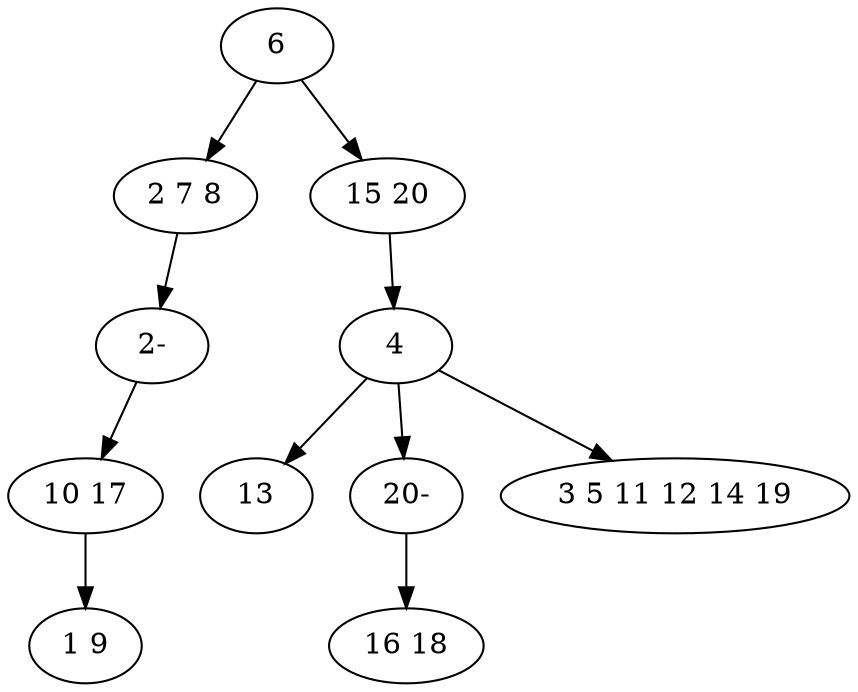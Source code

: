 digraph true_tree {
	"0" -> "1"
	"0" -> "2"
	"2" -> "3"
	"3" -> "4"
	"1" -> "9"
	"3" -> "10"
	"3" -> "7"
	"5" -> "8"
	"9" -> "5"
	"10" -> "6"
	"0" [label="6"];
	"1" [label="2 7 8"];
	"2" [label="15 20"];
	"3" [label="4"];
	"4" [label="13"];
	"5" [label="10 17"];
	"6" [label="16 18"];
	"7" [label="3 5 11 12 14 19"];
	"8" [label="1 9"];
	"9" [label="2-"];
	"10" [label="20-"];
}
